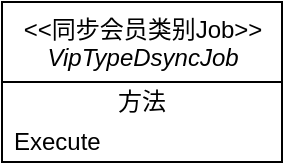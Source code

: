 <mxfile version="14.8.6" type="github">
  <diagram id="C5RBs43oDa-KdzZeNtuy" name="Page-1">
    <mxGraphModel dx="1662" dy="794" grid="1" gridSize="10" guides="1" tooltips="1" connect="1" arrows="1" fold="1" page="1" pageScale="1" pageWidth="827" pageHeight="1169" math="0" shadow="0">
      <root>
        <mxCell id="WIyWlLk6GJQsqaUBKTNV-0" />
        <mxCell id="WIyWlLk6GJQsqaUBKTNV-1" parent="WIyWlLk6GJQsqaUBKTNV-0" />
        <mxCell id="-dxCHjoScCcCWRGmQ6CL-0" value="&amp;lt;&amp;lt;同步会员类别Job&amp;gt;&amp;gt;&lt;br&gt;&lt;span style=&quot;font-style: italic&quot;&gt;VipTypeDsyncJob&lt;/span&gt;" style="swimlane;fontStyle=0;align=center;verticalAlign=top;childLayout=stackLayout;horizontal=1;startSize=40;horizontalStack=0;resizeParent=1;resizeParentMax=0;resizeLast=0;collapsible=0;marginBottom=0;html=1;" vertex="1" parent="WIyWlLk6GJQsqaUBKTNV-1">
          <mxGeometry x="150" y="80" width="140" height="80" as="geometry" />
        </mxCell>
        <mxCell id="-dxCHjoScCcCWRGmQ6CL-6" value="方法" style="text;html=1;strokeColor=none;fillColor=none;align=center;verticalAlign=middle;spacingLeft=4;spacingRight=4;overflow=hidden;rotatable=0;points=[[0,0.5],[1,0.5]];portConstraint=eastwest;" vertex="1" parent="-dxCHjoScCcCWRGmQ6CL-0">
          <mxGeometry y="40" width="140" height="20" as="geometry" />
        </mxCell>
        <mxCell id="-dxCHjoScCcCWRGmQ6CL-7" value="Execute" style="text;html=1;strokeColor=none;fillColor=none;align=left;verticalAlign=middle;spacingLeft=4;spacingRight=4;overflow=hidden;rotatable=0;points=[[0,0.5],[1,0.5]];portConstraint=eastwest;" vertex="1" parent="-dxCHjoScCcCWRGmQ6CL-0">
          <mxGeometry y="60" width="140" height="20" as="geometry" />
        </mxCell>
      </root>
    </mxGraphModel>
  </diagram>
</mxfile>
